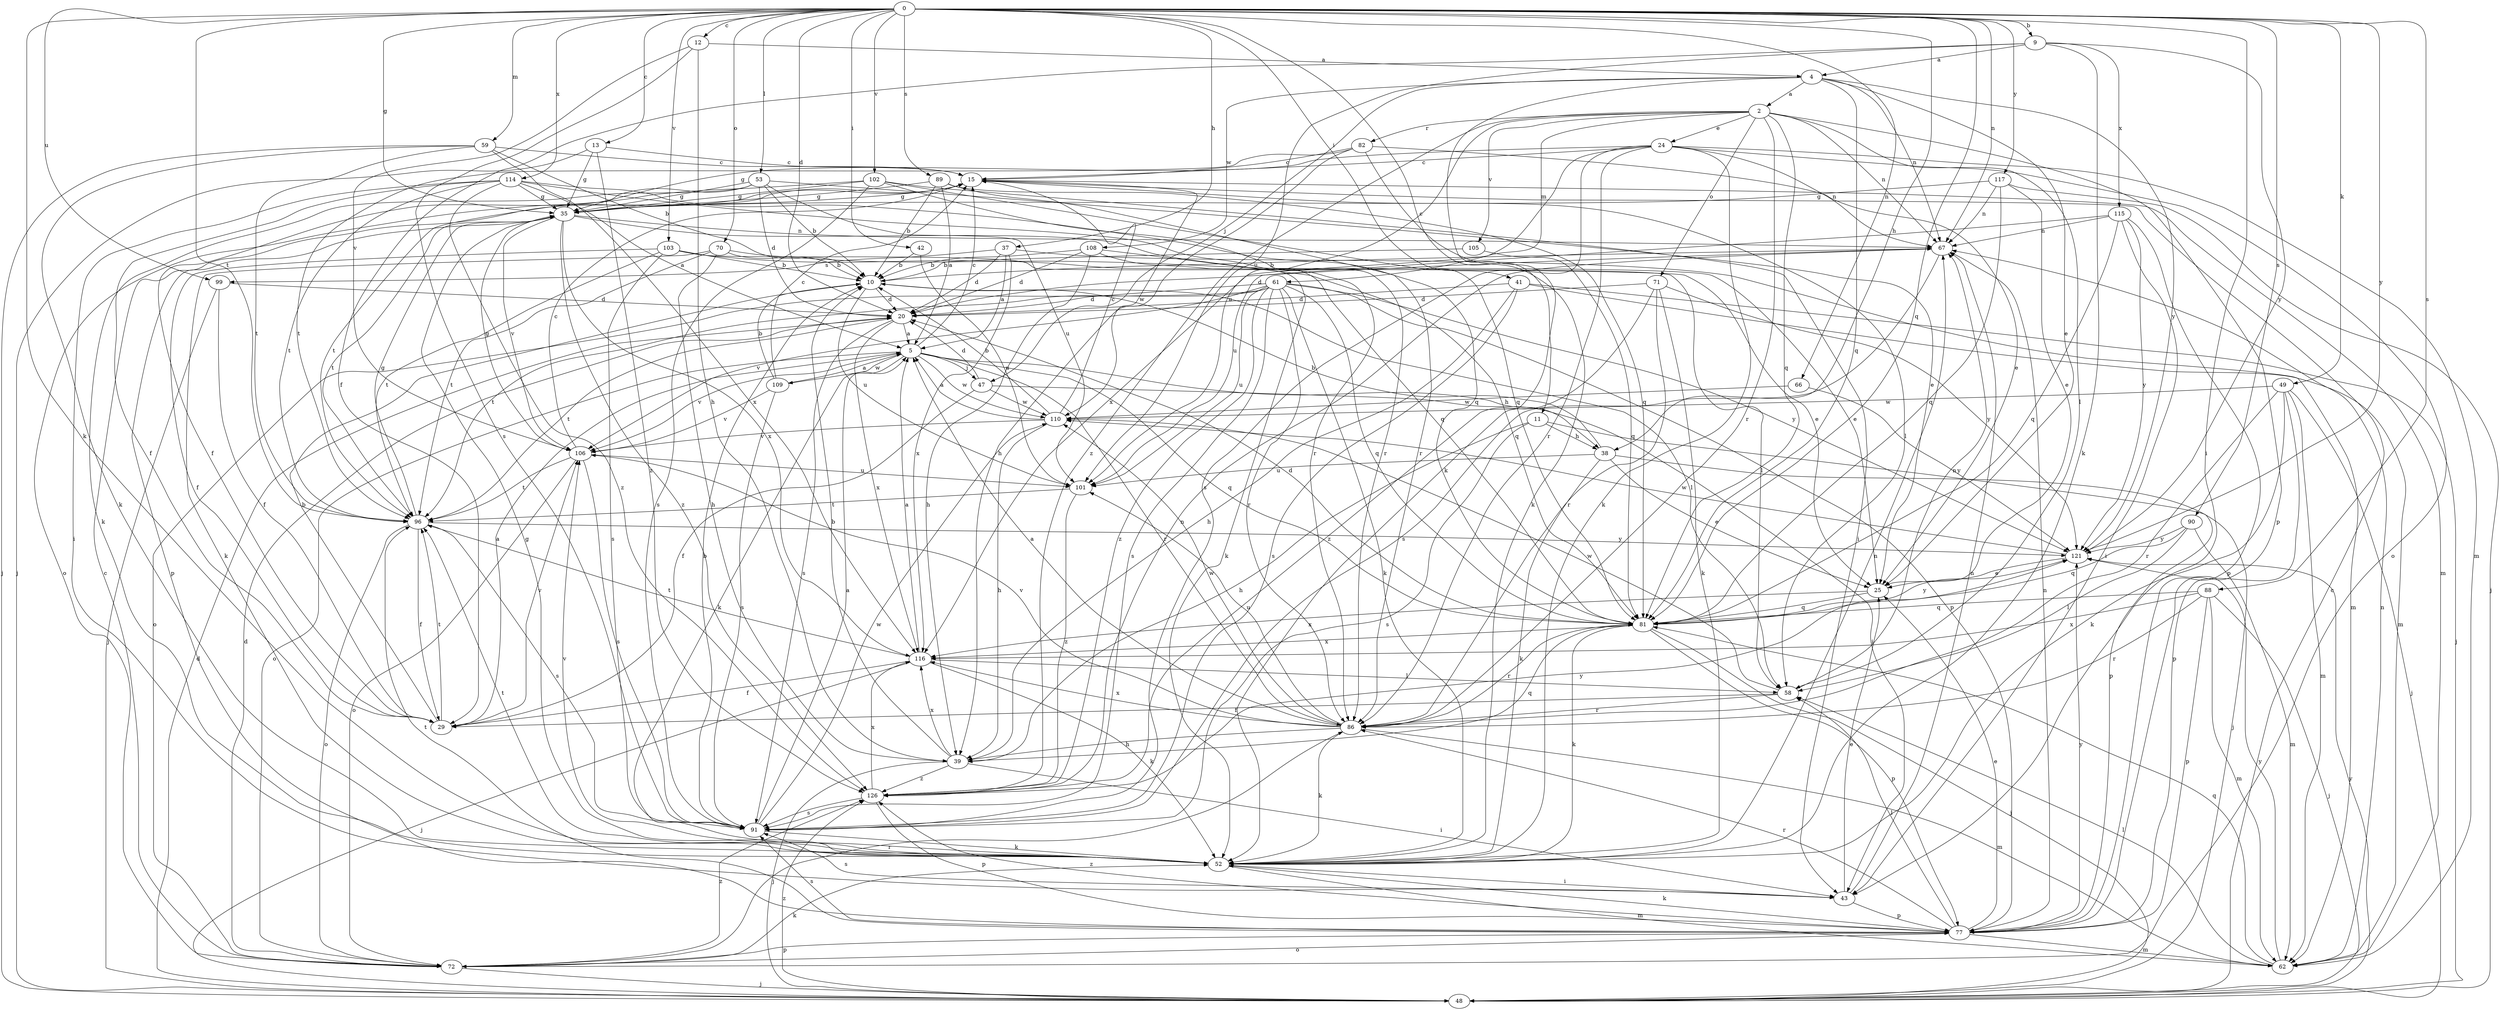strict digraph  {
0;
2;
4;
5;
9;
10;
11;
12;
13;
15;
20;
24;
25;
29;
35;
37;
38;
39;
41;
42;
43;
47;
48;
49;
52;
53;
58;
59;
61;
62;
66;
67;
70;
71;
72;
77;
81;
82;
86;
88;
89;
90;
91;
96;
99;
101;
102;
103;
105;
106;
108;
109;
110;
114;
115;
116;
117;
121;
126;
0 -> 9  [label=b];
0 -> 11  [label=c];
0 -> 12  [label=c];
0 -> 13  [label=c];
0 -> 20  [label=d];
0 -> 35  [label=g];
0 -> 37  [label=h];
0 -> 38  [label=h];
0 -> 41  [label=i];
0 -> 42  [label=i];
0 -> 43  [label=i];
0 -> 49  [label=k];
0 -> 52  [label=k];
0 -> 53  [label=l];
0 -> 59  [label=m];
0 -> 66  [label=n];
0 -> 67  [label=n];
0 -> 70  [label=o];
0 -> 81  [label=q];
0 -> 88  [label=s];
0 -> 89  [label=s];
0 -> 90  [label=s];
0 -> 96  [label=t];
0 -> 99  [label=u];
0 -> 102  [label=v];
0 -> 103  [label=v];
0 -> 114  [label=x];
0 -> 117  [label=y];
0 -> 121  [label=y];
2 -> 24  [label=e];
2 -> 58  [label=l];
2 -> 61  [label=m];
2 -> 67  [label=n];
2 -> 71  [label=o];
2 -> 77  [label=p];
2 -> 81  [label=q];
2 -> 82  [label=r];
2 -> 86  [label=r];
2 -> 101  [label=u];
2 -> 105  [label=v];
2 -> 126  [label=z];
4 -> 2  [label=a];
4 -> 25  [label=e];
4 -> 47  [label=j];
4 -> 52  [label=k];
4 -> 67  [label=n];
4 -> 81  [label=q];
4 -> 108  [label=w];
4 -> 121  [label=y];
5 -> 15  [label=c];
5 -> 38  [label=h];
5 -> 47  [label=j];
5 -> 52  [label=k];
5 -> 72  [label=o];
5 -> 81  [label=q];
5 -> 86  [label=r];
5 -> 106  [label=v];
5 -> 109  [label=w];
5 -> 110  [label=w];
9 -> 4  [label=a];
9 -> 29  [label=f];
9 -> 52  [label=k];
9 -> 101  [label=u];
9 -> 115  [label=x];
9 -> 121  [label=y];
10 -> 20  [label=d];
10 -> 58  [label=l];
10 -> 101  [label=u];
11 -> 38  [label=h];
11 -> 39  [label=h];
11 -> 77  [label=p];
11 -> 91  [label=s];
12 -> 4  [label=a];
12 -> 39  [label=h];
12 -> 91  [label=s];
12 -> 106  [label=v];
13 -> 15  [label=c];
13 -> 35  [label=g];
13 -> 48  [label=j];
13 -> 126  [label=z];
15 -> 35  [label=g];
15 -> 58  [label=l];
15 -> 62  [label=m];
15 -> 72  [label=o];
15 -> 110  [label=w];
20 -> 5  [label=a];
20 -> 91  [label=s];
20 -> 96  [label=t];
20 -> 116  [label=x];
24 -> 15  [label=c];
24 -> 35  [label=g];
24 -> 52  [label=k];
24 -> 62  [label=m];
24 -> 67  [label=n];
24 -> 72  [label=o];
24 -> 86  [label=r];
24 -> 91  [label=s];
24 -> 116  [label=x];
25 -> 81  [label=q];
25 -> 116  [label=x];
29 -> 5  [label=a];
29 -> 10  [label=b];
29 -> 96  [label=t];
29 -> 106  [label=v];
35 -> 67  [label=n];
35 -> 77  [label=p];
35 -> 81  [label=q];
35 -> 96  [label=t];
35 -> 106  [label=v];
35 -> 116  [label=x];
35 -> 126  [label=z];
37 -> 5  [label=a];
37 -> 20  [label=d];
37 -> 62  [label=m];
37 -> 116  [label=x];
37 -> 99  [label=s];
38 -> 10  [label=b];
38 -> 25  [label=e];
38 -> 48  [label=j];
38 -> 52  [label=k];
38 -> 101  [label=u];
39 -> 10  [label=b];
39 -> 43  [label=i];
39 -> 48  [label=j];
39 -> 81  [label=q];
39 -> 116  [label=x];
39 -> 126  [label=z];
41 -> 20  [label=d];
41 -> 39  [label=h];
41 -> 48  [label=j];
41 -> 62  [label=m];
41 -> 91  [label=s];
42 -> 10  [label=b];
42 -> 101  [label=u];
43 -> 25  [label=e];
43 -> 67  [label=n];
43 -> 77  [label=p];
43 -> 91  [label=s];
47 -> 20  [label=d];
47 -> 29  [label=f];
47 -> 43  [label=i];
47 -> 110  [label=w];
48 -> 15  [label=c];
48 -> 20  [label=d];
48 -> 121  [label=y];
48 -> 126  [label=z];
49 -> 48  [label=j];
49 -> 52  [label=k];
49 -> 62  [label=m];
49 -> 77  [label=p];
49 -> 86  [label=r];
49 -> 110  [label=w];
52 -> 35  [label=g];
52 -> 43  [label=i];
52 -> 62  [label=m];
52 -> 67  [label=n];
52 -> 96  [label=t];
52 -> 106  [label=v];
53 -> 10  [label=b];
53 -> 20  [label=d];
53 -> 25  [label=e];
53 -> 29  [label=f];
53 -> 35  [label=g];
53 -> 52  [label=k];
53 -> 101  [label=u];
58 -> 29  [label=f];
58 -> 67  [label=n];
58 -> 86  [label=r];
58 -> 110  [label=w];
59 -> 10  [label=b];
59 -> 15  [label=c];
59 -> 48  [label=j];
59 -> 52  [label=k];
59 -> 96  [label=t];
59 -> 116  [label=x];
61 -> 20  [label=d];
61 -> 52  [label=k];
61 -> 72  [label=o];
61 -> 77  [label=p];
61 -> 81  [label=q];
61 -> 86  [label=r];
61 -> 91  [label=s];
61 -> 96  [label=t];
61 -> 101  [label=u];
61 -> 106  [label=v];
61 -> 121  [label=y];
61 -> 126  [label=z];
62 -> 58  [label=l];
62 -> 67  [label=n];
62 -> 81  [label=q];
62 -> 121  [label=y];
66 -> 110  [label=w];
66 -> 121  [label=y];
67 -> 10  [label=b];
67 -> 20  [label=d];
67 -> 91  [label=s];
70 -> 10  [label=b];
70 -> 25  [label=e];
70 -> 39  [label=h];
70 -> 52  [label=k];
70 -> 96  [label=t];
71 -> 20  [label=d];
71 -> 52  [label=k];
71 -> 86  [label=r];
71 -> 121  [label=y];
71 -> 126  [label=z];
72 -> 15  [label=c];
72 -> 20  [label=d];
72 -> 48  [label=j];
72 -> 52  [label=k];
72 -> 77  [label=p];
72 -> 86  [label=r];
72 -> 126  [label=z];
77 -> 25  [label=e];
77 -> 52  [label=k];
77 -> 58  [label=l];
77 -> 62  [label=m];
77 -> 67  [label=n];
77 -> 72  [label=o];
77 -> 86  [label=r];
77 -> 91  [label=s];
77 -> 96  [label=t];
77 -> 121  [label=y];
77 -> 126  [label=z];
81 -> 20  [label=d];
81 -> 48  [label=j];
81 -> 52  [label=k];
81 -> 77  [label=p];
81 -> 86  [label=r];
81 -> 116  [label=x];
81 -> 121  [label=y];
82 -> 15  [label=c];
82 -> 25  [label=e];
82 -> 39  [label=h];
82 -> 52  [label=k];
82 -> 96  [label=t];
86 -> 5  [label=a];
86 -> 39  [label=h];
86 -> 52  [label=k];
86 -> 62  [label=m];
86 -> 101  [label=u];
86 -> 106  [label=v];
86 -> 110  [label=w];
86 -> 116  [label=x];
88 -> 48  [label=j];
88 -> 62  [label=m];
88 -> 77  [label=p];
88 -> 81  [label=q];
88 -> 86  [label=r];
88 -> 116  [label=x];
89 -> 5  [label=a];
89 -> 10  [label=b];
89 -> 35  [label=g];
89 -> 81  [label=q];
89 -> 86  [label=r];
90 -> 58  [label=l];
90 -> 62  [label=m];
90 -> 81  [label=q];
90 -> 121  [label=y];
91 -> 5  [label=a];
91 -> 10  [label=b];
91 -> 52  [label=k];
91 -> 110  [label=w];
96 -> 29  [label=f];
96 -> 35  [label=g];
96 -> 72  [label=o];
96 -> 91  [label=s];
96 -> 121  [label=y];
99 -> 20  [label=d];
99 -> 29  [label=f];
99 -> 48  [label=j];
101 -> 96  [label=t];
101 -> 126  [label=z];
102 -> 35  [label=g];
102 -> 43  [label=i];
102 -> 81  [label=q];
102 -> 86  [label=r];
102 -> 91  [label=s];
102 -> 96  [label=t];
103 -> 10  [label=b];
103 -> 25  [label=e];
103 -> 29  [label=f];
103 -> 58  [label=l];
103 -> 91  [label=s];
103 -> 96  [label=t];
105 -> 10  [label=b];
105 -> 81  [label=q];
106 -> 15  [label=c];
106 -> 35  [label=g];
106 -> 72  [label=o];
106 -> 91  [label=s];
106 -> 96  [label=t];
106 -> 101  [label=u];
108 -> 10  [label=b];
108 -> 20  [label=d];
108 -> 39  [label=h];
108 -> 52  [label=k];
108 -> 81  [label=q];
109 -> 5  [label=a];
109 -> 10  [label=b];
109 -> 15  [label=c];
109 -> 91  [label=s];
109 -> 106  [label=v];
110 -> 5  [label=a];
110 -> 10  [label=b];
110 -> 15  [label=c];
110 -> 39  [label=h];
110 -> 106  [label=v];
114 -> 5  [label=a];
114 -> 29  [label=f];
114 -> 35  [label=g];
114 -> 43  [label=i];
114 -> 81  [label=q];
114 -> 86  [label=r];
114 -> 96  [label=t];
114 -> 126  [label=z];
115 -> 43  [label=i];
115 -> 67  [label=n];
115 -> 77  [label=p];
115 -> 81  [label=q];
115 -> 101  [label=u];
115 -> 121  [label=y];
116 -> 5  [label=a];
116 -> 29  [label=f];
116 -> 48  [label=j];
116 -> 52  [label=k];
116 -> 58  [label=l];
116 -> 96  [label=t];
117 -> 25  [label=e];
117 -> 35  [label=g];
117 -> 48  [label=j];
117 -> 67  [label=n];
117 -> 81  [label=q];
121 -> 25  [label=e];
121 -> 110  [label=w];
126 -> 67  [label=n];
126 -> 77  [label=p];
126 -> 91  [label=s];
126 -> 116  [label=x];
126 -> 121  [label=y];
}
